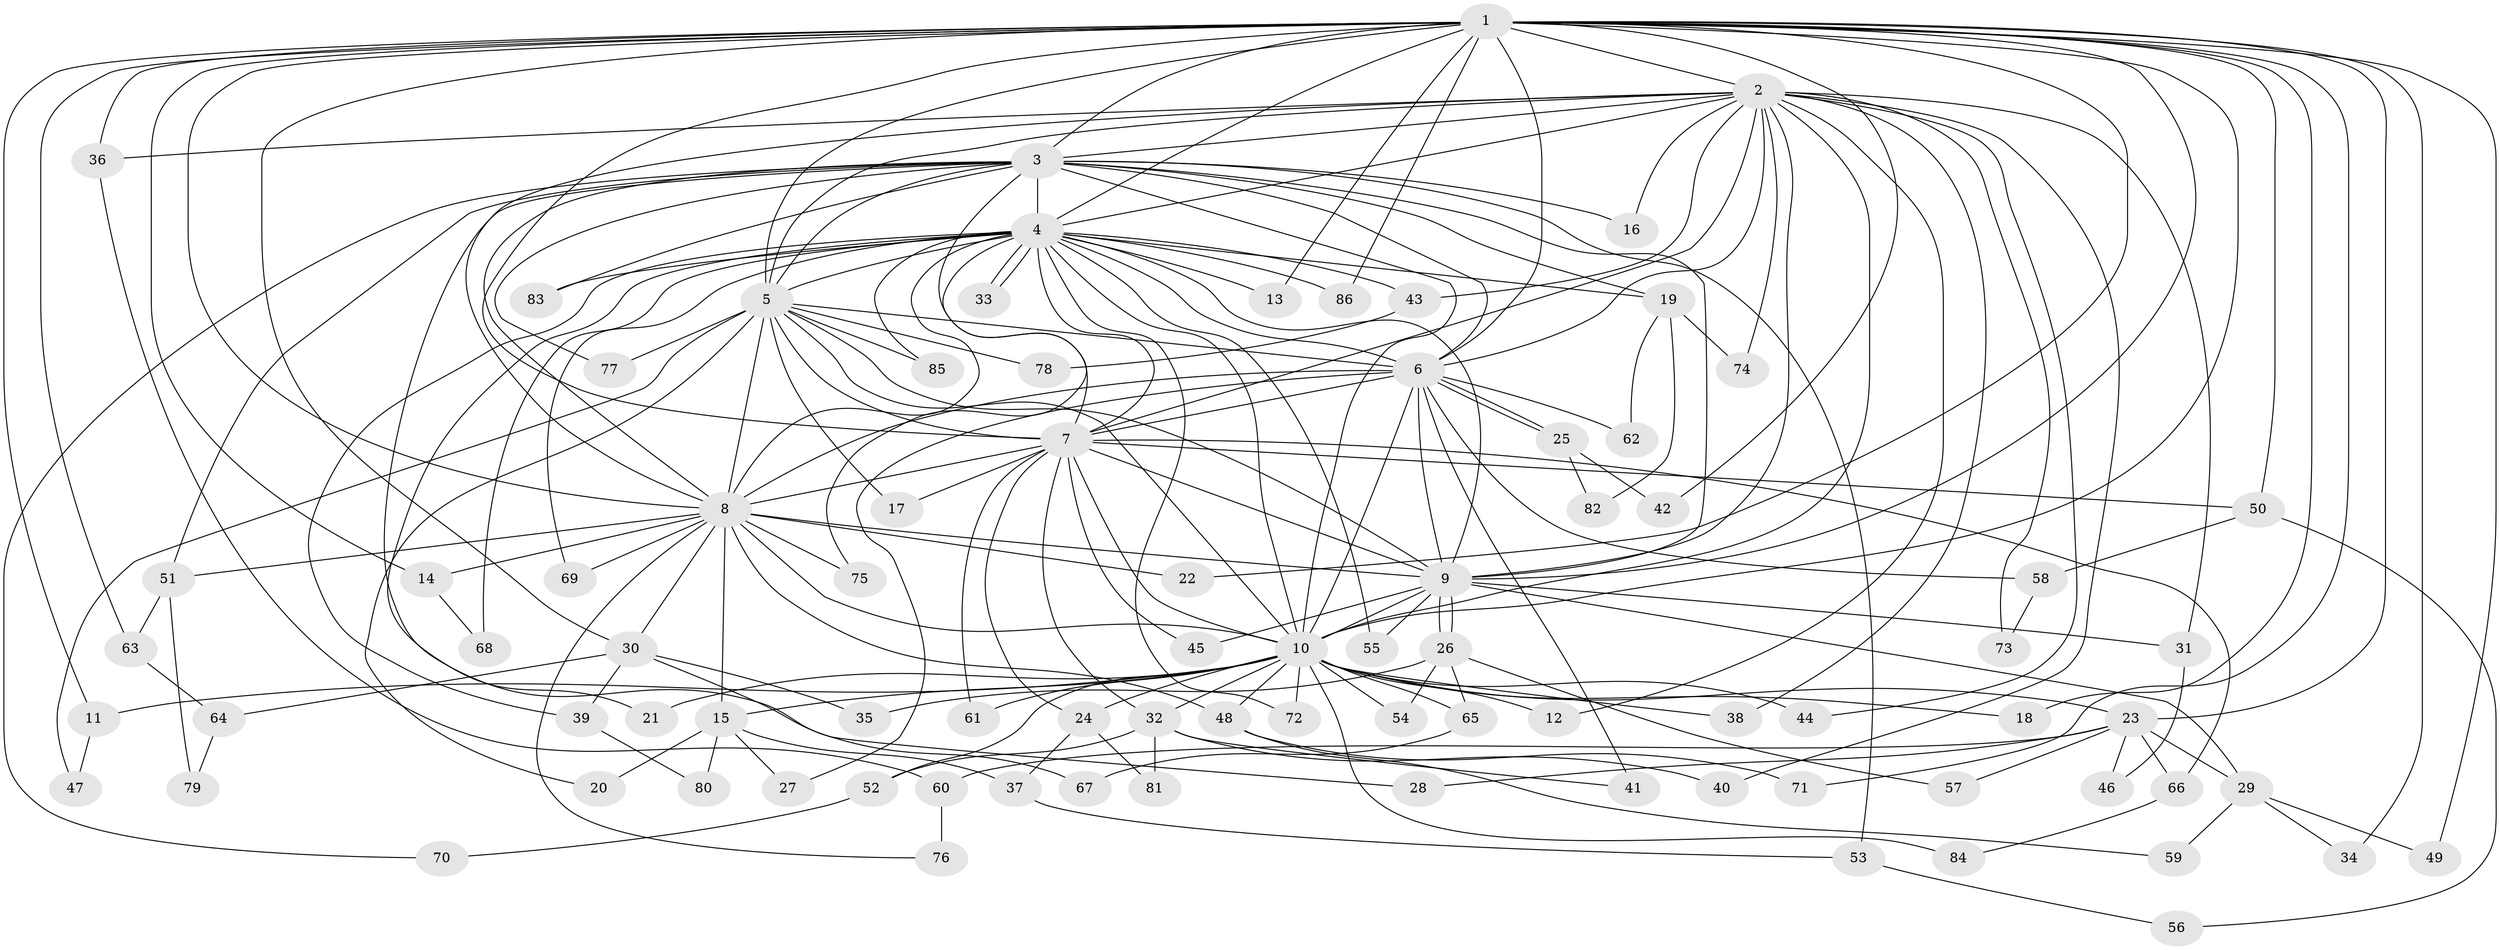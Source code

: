 // Generated by graph-tools (version 1.1) at 2025/34/03/09/25 02:34:50]
// undirected, 86 vertices, 197 edges
graph export_dot {
graph [start="1"]
  node [color=gray90,style=filled];
  1;
  2;
  3;
  4;
  5;
  6;
  7;
  8;
  9;
  10;
  11;
  12;
  13;
  14;
  15;
  16;
  17;
  18;
  19;
  20;
  21;
  22;
  23;
  24;
  25;
  26;
  27;
  28;
  29;
  30;
  31;
  32;
  33;
  34;
  35;
  36;
  37;
  38;
  39;
  40;
  41;
  42;
  43;
  44;
  45;
  46;
  47;
  48;
  49;
  50;
  51;
  52;
  53;
  54;
  55;
  56;
  57;
  58;
  59;
  60;
  61;
  62;
  63;
  64;
  65;
  66;
  67;
  68;
  69;
  70;
  71;
  72;
  73;
  74;
  75;
  76;
  77;
  78;
  79;
  80;
  81;
  82;
  83;
  84;
  85;
  86;
  1 -- 2;
  1 -- 3;
  1 -- 4;
  1 -- 5;
  1 -- 6;
  1 -- 7;
  1 -- 8;
  1 -- 9;
  1 -- 10;
  1 -- 11;
  1 -- 13;
  1 -- 14;
  1 -- 18;
  1 -- 22;
  1 -- 23;
  1 -- 30;
  1 -- 34;
  1 -- 36;
  1 -- 42;
  1 -- 49;
  1 -- 50;
  1 -- 63;
  1 -- 71;
  1 -- 86;
  2 -- 3;
  2 -- 4;
  2 -- 5;
  2 -- 6;
  2 -- 7;
  2 -- 8;
  2 -- 9;
  2 -- 10;
  2 -- 12;
  2 -- 16;
  2 -- 31;
  2 -- 36;
  2 -- 38;
  2 -- 40;
  2 -- 43;
  2 -- 44;
  2 -- 73;
  2 -- 74;
  3 -- 4;
  3 -- 5;
  3 -- 6;
  3 -- 7;
  3 -- 8;
  3 -- 9;
  3 -- 10;
  3 -- 16;
  3 -- 19;
  3 -- 28;
  3 -- 51;
  3 -- 53;
  3 -- 70;
  3 -- 77;
  3 -- 83;
  4 -- 5;
  4 -- 6;
  4 -- 7;
  4 -- 8;
  4 -- 9;
  4 -- 10;
  4 -- 13;
  4 -- 19;
  4 -- 21;
  4 -- 33;
  4 -- 33;
  4 -- 39;
  4 -- 43;
  4 -- 55;
  4 -- 68;
  4 -- 69;
  4 -- 72;
  4 -- 75;
  4 -- 83;
  4 -- 85;
  4 -- 86;
  5 -- 6;
  5 -- 7;
  5 -- 8;
  5 -- 9;
  5 -- 10;
  5 -- 17;
  5 -- 20;
  5 -- 47;
  5 -- 77;
  5 -- 78;
  5 -- 85;
  6 -- 7;
  6 -- 8;
  6 -- 9;
  6 -- 10;
  6 -- 25;
  6 -- 25;
  6 -- 27;
  6 -- 41;
  6 -- 58;
  6 -- 62;
  7 -- 8;
  7 -- 9;
  7 -- 10;
  7 -- 17;
  7 -- 24;
  7 -- 32;
  7 -- 45;
  7 -- 50;
  7 -- 61;
  7 -- 66;
  8 -- 9;
  8 -- 10;
  8 -- 14;
  8 -- 15;
  8 -- 22;
  8 -- 30;
  8 -- 48;
  8 -- 51;
  8 -- 69;
  8 -- 75;
  8 -- 76;
  9 -- 10;
  9 -- 26;
  9 -- 26;
  9 -- 29;
  9 -- 31;
  9 -- 45;
  9 -- 55;
  10 -- 11;
  10 -- 12;
  10 -- 15;
  10 -- 18;
  10 -- 21;
  10 -- 23;
  10 -- 24;
  10 -- 32;
  10 -- 38;
  10 -- 44;
  10 -- 48;
  10 -- 52;
  10 -- 54;
  10 -- 61;
  10 -- 65;
  10 -- 72;
  10 -- 84;
  11 -- 47;
  14 -- 68;
  15 -- 20;
  15 -- 27;
  15 -- 37;
  15 -- 80;
  19 -- 62;
  19 -- 74;
  19 -- 82;
  23 -- 28;
  23 -- 29;
  23 -- 46;
  23 -- 57;
  23 -- 60;
  23 -- 66;
  24 -- 37;
  24 -- 81;
  25 -- 42;
  25 -- 82;
  26 -- 35;
  26 -- 54;
  26 -- 57;
  26 -- 65;
  29 -- 34;
  29 -- 49;
  29 -- 59;
  30 -- 35;
  30 -- 39;
  30 -- 64;
  30 -- 67;
  31 -- 46;
  32 -- 40;
  32 -- 41;
  32 -- 52;
  32 -- 81;
  36 -- 60;
  37 -- 53;
  39 -- 80;
  43 -- 78;
  48 -- 59;
  48 -- 71;
  50 -- 56;
  50 -- 58;
  51 -- 63;
  51 -- 79;
  52 -- 70;
  53 -- 56;
  58 -- 73;
  60 -- 76;
  63 -- 64;
  64 -- 79;
  65 -- 67;
  66 -- 84;
}

